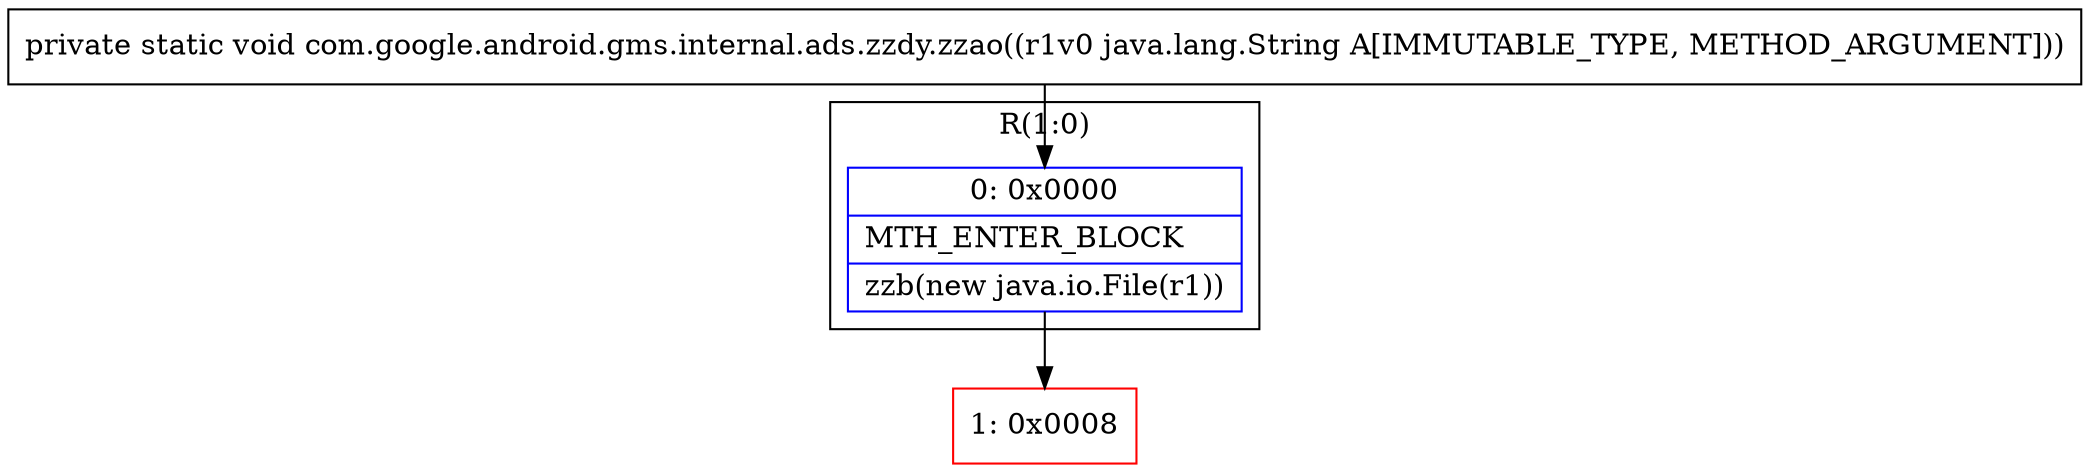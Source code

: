 digraph "CFG forcom.google.android.gms.internal.ads.zzdy.zzao(Ljava\/lang\/String;)V" {
subgraph cluster_Region_709939911 {
label = "R(1:0)";
node [shape=record,color=blue];
Node_0 [shape=record,label="{0\:\ 0x0000|MTH_ENTER_BLOCK\l|zzb(new java.io.File(r1))\l}"];
}
Node_1 [shape=record,color=red,label="{1\:\ 0x0008}"];
MethodNode[shape=record,label="{private static void com.google.android.gms.internal.ads.zzdy.zzao((r1v0 java.lang.String A[IMMUTABLE_TYPE, METHOD_ARGUMENT])) }"];
MethodNode -> Node_0;
Node_0 -> Node_1;
}

